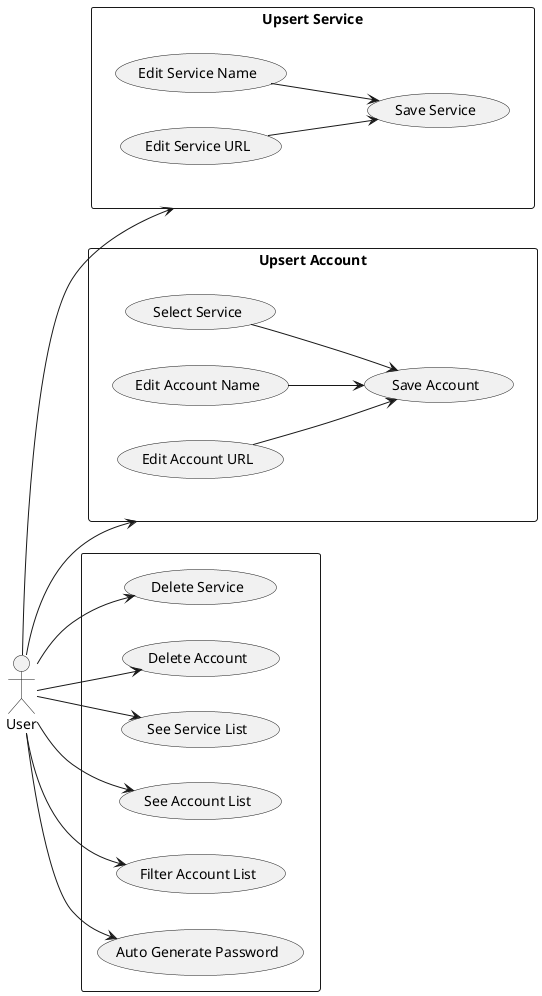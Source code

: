 @startuml
left to right direction

actor User

(Upsert Service) -[hidden]ri- (Upsert Account)

rectangle {
    User --> (Upsert Service)
    User --> (Upsert Account)
    User --> (Delete Service)
    User --> (Delete Account)
    User --> (See Service List)
    User --> (See Account List)
    User --> (Filter Account List)
    User --> (Auto Generate Password)
}

rectangle "Upsert Service" {
    (Edit Service Name) --> (Save Service)
    (Edit Service URL) --> (Save Service)
}

rectangle "Upsert Account" {
    (Select Service) --> (Save Account)
    (Edit Account Name) --> (Save Account)
    (Edit Account URL) --> (Save Account)
}

@enduml
